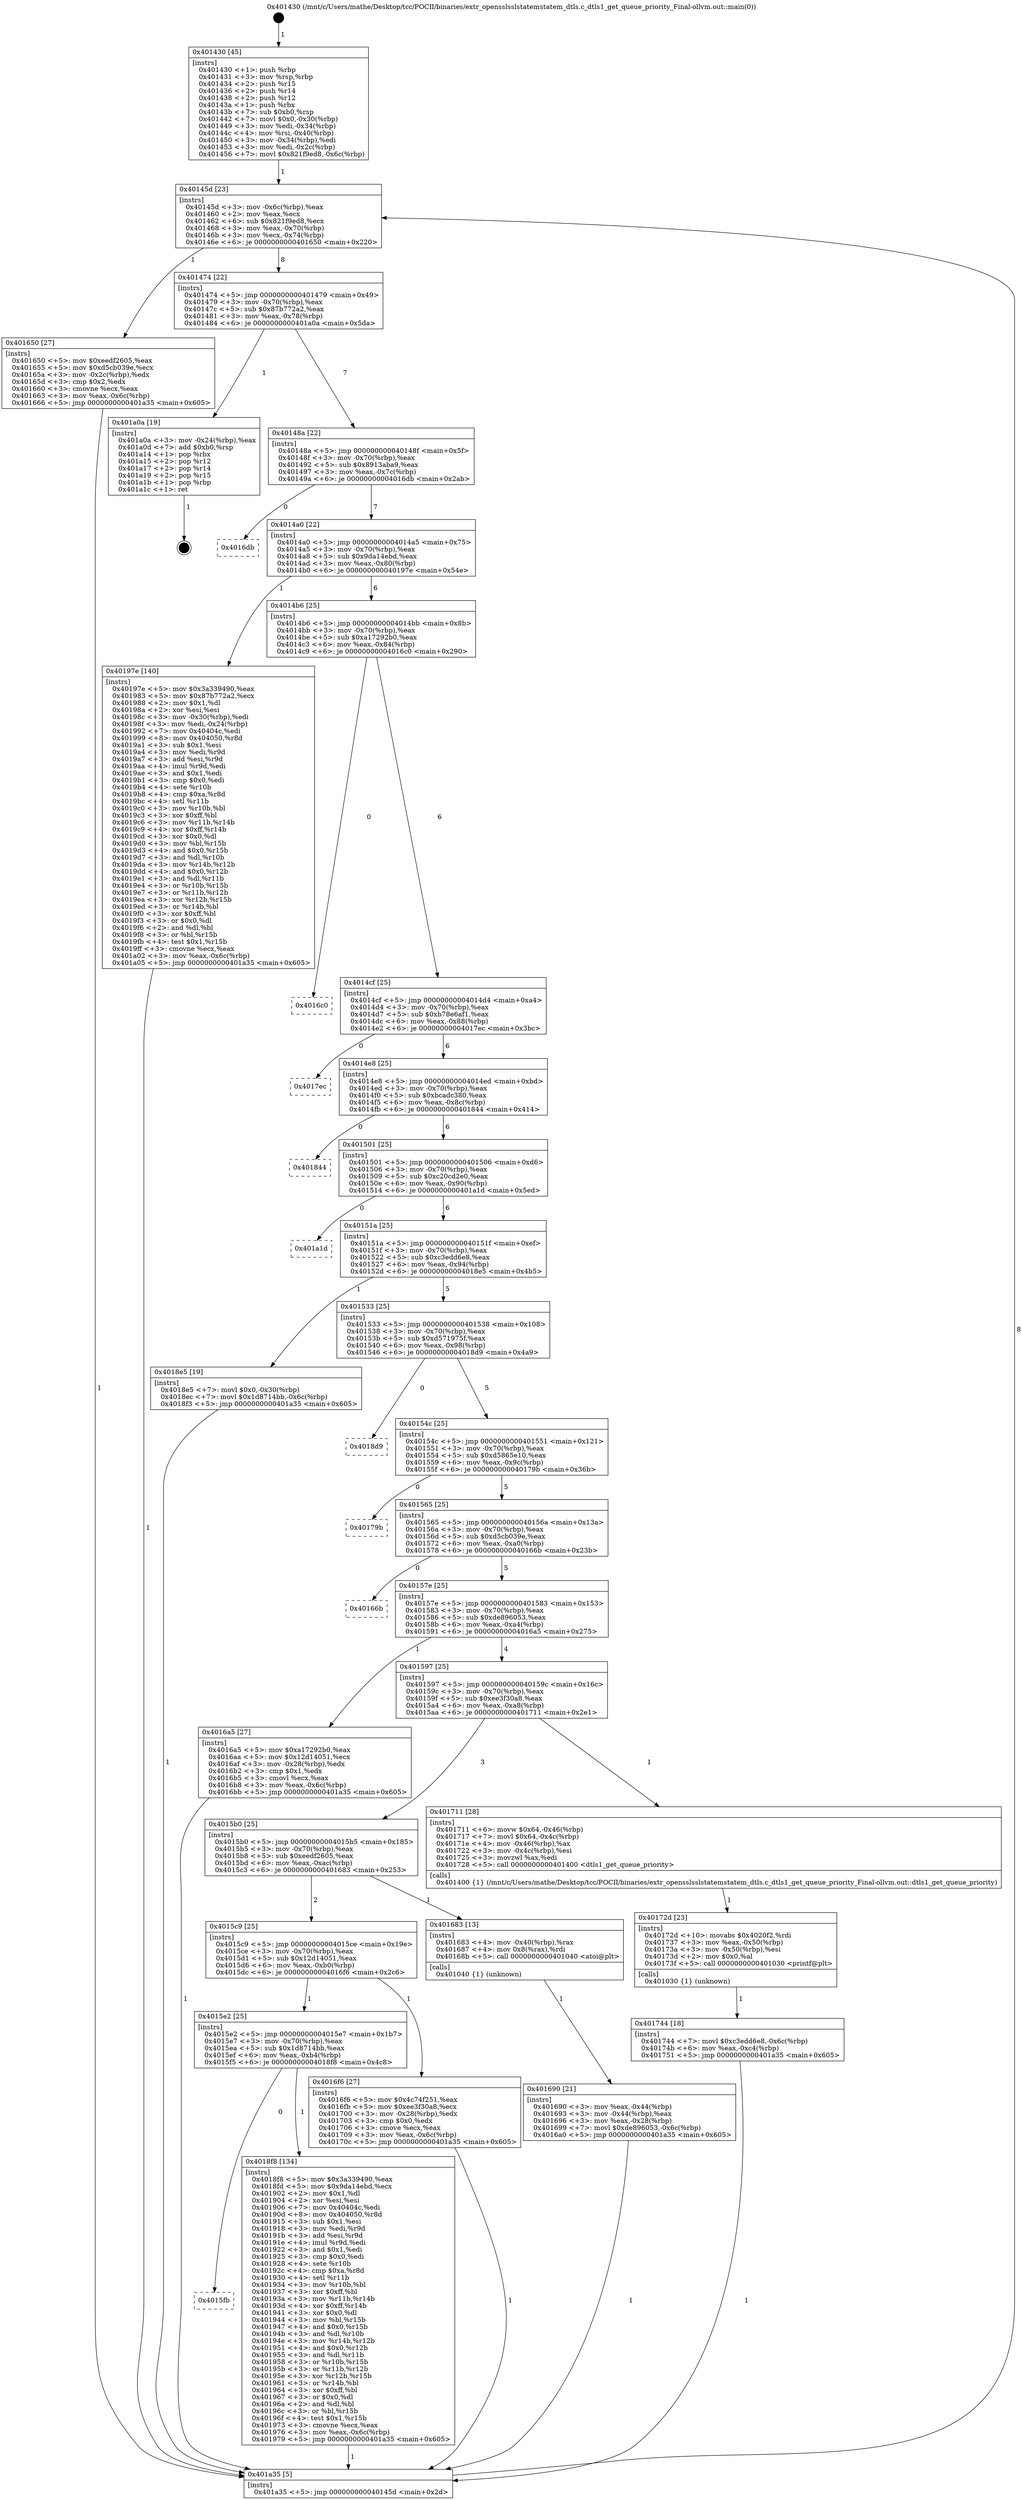 digraph "0x401430" {
  label = "0x401430 (/mnt/c/Users/mathe/Desktop/tcc/POCII/binaries/extr_opensslsslstatemstatem_dtls.c_dtls1_get_queue_priority_Final-ollvm.out::main(0))"
  labelloc = "t"
  node[shape=record]

  Entry [label="",width=0.3,height=0.3,shape=circle,fillcolor=black,style=filled]
  "0x40145d" [label="{
     0x40145d [23]\l
     | [instrs]\l
     &nbsp;&nbsp;0x40145d \<+3\>: mov -0x6c(%rbp),%eax\l
     &nbsp;&nbsp;0x401460 \<+2\>: mov %eax,%ecx\l
     &nbsp;&nbsp;0x401462 \<+6\>: sub $0x821f9ed8,%ecx\l
     &nbsp;&nbsp;0x401468 \<+3\>: mov %eax,-0x70(%rbp)\l
     &nbsp;&nbsp;0x40146b \<+3\>: mov %ecx,-0x74(%rbp)\l
     &nbsp;&nbsp;0x40146e \<+6\>: je 0000000000401650 \<main+0x220\>\l
  }"]
  "0x401650" [label="{
     0x401650 [27]\l
     | [instrs]\l
     &nbsp;&nbsp;0x401650 \<+5\>: mov $0xeedf2605,%eax\l
     &nbsp;&nbsp;0x401655 \<+5\>: mov $0xd5cb039e,%ecx\l
     &nbsp;&nbsp;0x40165a \<+3\>: mov -0x2c(%rbp),%edx\l
     &nbsp;&nbsp;0x40165d \<+3\>: cmp $0x2,%edx\l
     &nbsp;&nbsp;0x401660 \<+3\>: cmovne %ecx,%eax\l
     &nbsp;&nbsp;0x401663 \<+3\>: mov %eax,-0x6c(%rbp)\l
     &nbsp;&nbsp;0x401666 \<+5\>: jmp 0000000000401a35 \<main+0x605\>\l
  }"]
  "0x401474" [label="{
     0x401474 [22]\l
     | [instrs]\l
     &nbsp;&nbsp;0x401474 \<+5\>: jmp 0000000000401479 \<main+0x49\>\l
     &nbsp;&nbsp;0x401479 \<+3\>: mov -0x70(%rbp),%eax\l
     &nbsp;&nbsp;0x40147c \<+5\>: sub $0x87b772a2,%eax\l
     &nbsp;&nbsp;0x401481 \<+3\>: mov %eax,-0x78(%rbp)\l
     &nbsp;&nbsp;0x401484 \<+6\>: je 0000000000401a0a \<main+0x5da\>\l
  }"]
  "0x401a35" [label="{
     0x401a35 [5]\l
     | [instrs]\l
     &nbsp;&nbsp;0x401a35 \<+5\>: jmp 000000000040145d \<main+0x2d\>\l
  }"]
  "0x401430" [label="{
     0x401430 [45]\l
     | [instrs]\l
     &nbsp;&nbsp;0x401430 \<+1\>: push %rbp\l
     &nbsp;&nbsp;0x401431 \<+3\>: mov %rsp,%rbp\l
     &nbsp;&nbsp;0x401434 \<+2\>: push %r15\l
     &nbsp;&nbsp;0x401436 \<+2\>: push %r14\l
     &nbsp;&nbsp;0x401438 \<+2\>: push %r12\l
     &nbsp;&nbsp;0x40143a \<+1\>: push %rbx\l
     &nbsp;&nbsp;0x40143b \<+7\>: sub $0xb0,%rsp\l
     &nbsp;&nbsp;0x401442 \<+7\>: movl $0x0,-0x30(%rbp)\l
     &nbsp;&nbsp;0x401449 \<+3\>: mov %edi,-0x34(%rbp)\l
     &nbsp;&nbsp;0x40144c \<+4\>: mov %rsi,-0x40(%rbp)\l
     &nbsp;&nbsp;0x401450 \<+3\>: mov -0x34(%rbp),%edi\l
     &nbsp;&nbsp;0x401453 \<+3\>: mov %edi,-0x2c(%rbp)\l
     &nbsp;&nbsp;0x401456 \<+7\>: movl $0x821f9ed8,-0x6c(%rbp)\l
  }"]
  Exit [label="",width=0.3,height=0.3,shape=circle,fillcolor=black,style=filled,peripheries=2]
  "0x401a0a" [label="{
     0x401a0a [19]\l
     | [instrs]\l
     &nbsp;&nbsp;0x401a0a \<+3\>: mov -0x24(%rbp),%eax\l
     &nbsp;&nbsp;0x401a0d \<+7\>: add $0xb0,%rsp\l
     &nbsp;&nbsp;0x401a14 \<+1\>: pop %rbx\l
     &nbsp;&nbsp;0x401a15 \<+2\>: pop %r12\l
     &nbsp;&nbsp;0x401a17 \<+2\>: pop %r14\l
     &nbsp;&nbsp;0x401a19 \<+2\>: pop %r15\l
     &nbsp;&nbsp;0x401a1b \<+1\>: pop %rbp\l
     &nbsp;&nbsp;0x401a1c \<+1\>: ret\l
  }"]
  "0x40148a" [label="{
     0x40148a [22]\l
     | [instrs]\l
     &nbsp;&nbsp;0x40148a \<+5\>: jmp 000000000040148f \<main+0x5f\>\l
     &nbsp;&nbsp;0x40148f \<+3\>: mov -0x70(%rbp),%eax\l
     &nbsp;&nbsp;0x401492 \<+5\>: sub $0x8913aba9,%eax\l
     &nbsp;&nbsp;0x401497 \<+3\>: mov %eax,-0x7c(%rbp)\l
     &nbsp;&nbsp;0x40149a \<+6\>: je 00000000004016db \<main+0x2ab\>\l
  }"]
  "0x4015fb" [label="{
     0x4015fb\l
  }", style=dashed]
  "0x4016db" [label="{
     0x4016db\l
  }", style=dashed]
  "0x4014a0" [label="{
     0x4014a0 [22]\l
     | [instrs]\l
     &nbsp;&nbsp;0x4014a0 \<+5\>: jmp 00000000004014a5 \<main+0x75\>\l
     &nbsp;&nbsp;0x4014a5 \<+3\>: mov -0x70(%rbp),%eax\l
     &nbsp;&nbsp;0x4014a8 \<+5\>: sub $0x9da14ebd,%eax\l
     &nbsp;&nbsp;0x4014ad \<+3\>: mov %eax,-0x80(%rbp)\l
     &nbsp;&nbsp;0x4014b0 \<+6\>: je 000000000040197e \<main+0x54e\>\l
  }"]
  "0x4018f8" [label="{
     0x4018f8 [134]\l
     | [instrs]\l
     &nbsp;&nbsp;0x4018f8 \<+5\>: mov $0x3a339490,%eax\l
     &nbsp;&nbsp;0x4018fd \<+5\>: mov $0x9da14ebd,%ecx\l
     &nbsp;&nbsp;0x401902 \<+2\>: mov $0x1,%dl\l
     &nbsp;&nbsp;0x401904 \<+2\>: xor %esi,%esi\l
     &nbsp;&nbsp;0x401906 \<+7\>: mov 0x40404c,%edi\l
     &nbsp;&nbsp;0x40190d \<+8\>: mov 0x404050,%r8d\l
     &nbsp;&nbsp;0x401915 \<+3\>: sub $0x1,%esi\l
     &nbsp;&nbsp;0x401918 \<+3\>: mov %edi,%r9d\l
     &nbsp;&nbsp;0x40191b \<+3\>: add %esi,%r9d\l
     &nbsp;&nbsp;0x40191e \<+4\>: imul %r9d,%edi\l
     &nbsp;&nbsp;0x401922 \<+3\>: and $0x1,%edi\l
     &nbsp;&nbsp;0x401925 \<+3\>: cmp $0x0,%edi\l
     &nbsp;&nbsp;0x401928 \<+4\>: sete %r10b\l
     &nbsp;&nbsp;0x40192c \<+4\>: cmp $0xa,%r8d\l
     &nbsp;&nbsp;0x401930 \<+4\>: setl %r11b\l
     &nbsp;&nbsp;0x401934 \<+3\>: mov %r10b,%bl\l
     &nbsp;&nbsp;0x401937 \<+3\>: xor $0xff,%bl\l
     &nbsp;&nbsp;0x40193a \<+3\>: mov %r11b,%r14b\l
     &nbsp;&nbsp;0x40193d \<+4\>: xor $0xff,%r14b\l
     &nbsp;&nbsp;0x401941 \<+3\>: xor $0x0,%dl\l
     &nbsp;&nbsp;0x401944 \<+3\>: mov %bl,%r15b\l
     &nbsp;&nbsp;0x401947 \<+4\>: and $0x0,%r15b\l
     &nbsp;&nbsp;0x40194b \<+3\>: and %dl,%r10b\l
     &nbsp;&nbsp;0x40194e \<+3\>: mov %r14b,%r12b\l
     &nbsp;&nbsp;0x401951 \<+4\>: and $0x0,%r12b\l
     &nbsp;&nbsp;0x401955 \<+3\>: and %dl,%r11b\l
     &nbsp;&nbsp;0x401958 \<+3\>: or %r10b,%r15b\l
     &nbsp;&nbsp;0x40195b \<+3\>: or %r11b,%r12b\l
     &nbsp;&nbsp;0x40195e \<+3\>: xor %r12b,%r15b\l
     &nbsp;&nbsp;0x401961 \<+3\>: or %r14b,%bl\l
     &nbsp;&nbsp;0x401964 \<+3\>: xor $0xff,%bl\l
     &nbsp;&nbsp;0x401967 \<+3\>: or $0x0,%dl\l
     &nbsp;&nbsp;0x40196a \<+2\>: and %dl,%bl\l
     &nbsp;&nbsp;0x40196c \<+3\>: or %bl,%r15b\l
     &nbsp;&nbsp;0x40196f \<+4\>: test $0x1,%r15b\l
     &nbsp;&nbsp;0x401973 \<+3\>: cmovne %ecx,%eax\l
     &nbsp;&nbsp;0x401976 \<+3\>: mov %eax,-0x6c(%rbp)\l
     &nbsp;&nbsp;0x401979 \<+5\>: jmp 0000000000401a35 \<main+0x605\>\l
  }"]
  "0x40197e" [label="{
     0x40197e [140]\l
     | [instrs]\l
     &nbsp;&nbsp;0x40197e \<+5\>: mov $0x3a339490,%eax\l
     &nbsp;&nbsp;0x401983 \<+5\>: mov $0x87b772a2,%ecx\l
     &nbsp;&nbsp;0x401988 \<+2\>: mov $0x1,%dl\l
     &nbsp;&nbsp;0x40198a \<+2\>: xor %esi,%esi\l
     &nbsp;&nbsp;0x40198c \<+3\>: mov -0x30(%rbp),%edi\l
     &nbsp;&nbsp;0x40198f \<+3\>: mov %edi,-0x24(%rbp)\l
     &nbsp;&nbsp;0x401992 \<+7\>: mov 0x40404c,%edi\l
     &nbsp;&nbsp;0x401999 \<+8\>: mov 0x404050,%r8d\l
     &nbsp;&nbsp;0x4019a1 \<+3\>: sub $0x1,%esi\l
     &nbsp;&nbsp;0x4019a4 \<+3\>: mov %edi,%r9d\l
     &nbsp;&nbsp;0x4019a7 \<+3\>: add %esi,%r9d\l
     &nbsp;&nbsp;0x4019aa \<+4\>: imul %r9d,%edi\l
     &nbsp;&nbsp;0x4019ae \<+3\>: and $0x1,%edi\l
     &nbsp;&nbsp;0x4019b1 \<+3\>: cmp $0x0,%edi\l
     &nbsp;&nbsp;0x4019b4 \<+4\>: sete %r10b\l
     &nbsp;&nbsp;0x4019b8 \<+4\>: cmp $0xa,%r8d\l
     &nbsp;&nbsp;0x4019bc \<+4\>: setl %r11b\l
     &nbsp;&nbsp;0x4019c0 \<+3\>: mov %r10b,%bl\l
     &nbsp;&nbsp;0x4019c3 \<+3\>: xor $0xff,%bl\l
     &nbsp;&nbsp;0x4019c6 \<+3\>: mov %r11b,%r14b\l
     &nbsp;&nbsp;0x4019c9 \<+4\>: xor $0xff,%r14b\l
     &nbsp;&nbsp;0x4019cd \<+3\>: xor $0x0,%dl\l
     &nbsp;&nbsp;0x4019d0 \<+3\>: mov %bl,%r15b\l
     &nbsp;&nbsp;0x4019d3 \<+4\>: and $0x0,%r15b\l
     &nbsp;&nbsp;0x4019d7 \<+3\>: and %dl,%r10b\l
     &nbsp;&nbsp;0x4019da \<+3\>: mov %r14b,%r12b\l
     &nbsp;&nbsp;0x4019dd \<+4\>: and $0x0,%r12b\l
     &nbsp;&nbsp;0x4019e1 \<+3\>: and %dl,%r11b\l
     &nbsp;&nbsp;0x4019e4 \<+3\>: or %r10b,%r15b\l
     &nbsp;&nbsp;0x4019e7 \<+3\>: or %r11b,%r12b\l
     &nbsp;&nbsp;0x4019ea \<+3\>: xor %r12b,%r15b\l
     &nbsp;&nbsp;0x4019ed \<+3\>: or %r14b,%bl\l
     &nbsp;&nbsp;0x4019f0 \<+3\>: xor $0xff,%bl\l
     &nbsp;&nbsp;0x4019f3 \<+3\>: or $0x0,%dl\l
     &nbsp;&nbsp;0x4019f6 \<+2\>: and %dl,%bl\l
     &nbsp;&nbsp;0x4019f8 \<+3\>: or %bl,%r15b\l
     &nbsp;&nbsp;0x4019fb \<+4\>: test $0x1,%r15b\l
     &nbsp;&nbsp;0x4019ff \<+3\>: cmovne %ecx,%eax\l
     &nbsp;&nbsp;0x401a02 \<+3\>: mov %eax,-0x6c(%rbp)\l
     &nbsp;&nbsp;0x401a05 \<+5\>: jmp 0000000000401a35 \<main+0x605\>\l
  }"]
  "0x4014b6" [label="{
     0x4014b6 [25]\l
     | [instrs]\l
     &nbsp;&nbsp;0x4014b6 \<+5\>: jmp 00000000004014bb \<main+0x8b\>\l
     &nbsp;&nbsp;0x4014bb \<+3\>: mov -0x70(%rbp),%eax\l
     &nbsp;&nbsp;0x4014be \<+5\>: sub $0xa17292b0,%eax\l
     &nbsp;&nbsp;0x4014c3 \<+6\>: mov %eax,-0x84(%rbp)\l
     &nbsp;&nbsp;0x4014c9 \<+6\>: je 00000000004016c0 \<main+0x290\>\l
  }"]
  "0x401744" [label="{
     0x401744 [18]\l
     | [instrs]\l
     &nbsp;&nbsp;0x401744 \<+7\>: movl $0xc3edd6e8,-0x6c(%rbp)\l
     &nbsp;&nbsp;0x40174b \<+6\>: mov %eax,-0xc4(%rbp)\l
     &nbsp;&nbsp;0x401751 \<+5\>: jmp 0000000000401a35 \<main+0x605\>\l
  }"]
  "0x4016c0" [label="{
     0x4016c0\l
  }", style=dashed]
  "0x4014cf" [label="{
     0x4014cf [25]\l
     | [instrs]\l
     &nbsp;&nbsp;0x4014cf \<+5\>: jmp 00000000004014d4 \<main+0xa4\>\l
     &nbsp;&nbsp;0x4014d4 \<+3\>: mov -0x70(%rbp),%eax\l
     &nbsp;&nbsp;0x4014d7 \<+5\>: sub $0xb78e6af1,%eax\l
     &nbsp;&nbsp;0x4014dc \<+6\>: mov %eax,-0x88(%rbp)\l
     &nbsp;&nbsp;0x4014e2 \<+6\>: je 00000000004017ec \<main+0x3bc\>\l
  }"]
  "0x40172d" [label="{
     0x40172d [23]\l
     | [instrs]\l
     &nbsp;&nbsp;0x40172d \<+10\>: movabs $0x4020f2,%rdi\l
     &nbsp;&nbsp;0x401737 \<+3\>: mov %eax,-0x50(%rbp)\l
     &nbsp;&nbsp;0x40173a \<+3\>: mov -0x50(%rbp),%esi\l
     &nbsp;&nbsp;0x40173d \<+2\>: mov $0x0,%al\l
     &nbsp;&nbsp;0x40173f \<+5\>: call 0000000000401030 \<printf@plt\>\l
     | [calls]\l
     &nbsp;&nbsp;0x401030 \{1\} (unknown)\l
  }"]
  "0x4017ec" [label="{
     0x4017ec\l
  }", style=dashed]
  "0x4014e8" [label="{
     0x4014e8 [25]\l
     | [instrs]\l
     &nbsp;&nbsp;0x4014e8 \<+5\>: jmp 00000000004014ed \<main+0xbd\>\l
     &nbsp;&nbsp;0x4014ed \<+3\>: mov -0x70(%rbp),%eax\l
     &nbsp;&nbsp;0x4014f0 \<+5\>: sub $0xbcadc380,%eax\l
     &nbsp;&nbsp;0x4014f5 \<+6\>: mov %eax,-0x8c(%rbp)\l
     &nbsp;&nbsp;0x4014fb \<+6\>: je 0000000000401844 \<main+0x414\>\l
  }"]
  "0x4015e2" [label="{
     0x4015e2 [25]\l
     | [instrs]\l
     &nbsp;&nbsp;0x4015e2 \<+5\>: jmp 00000000004015e7 \<main+0x1b7\>\l
     &nbsp;&nbsp;0x4015e7 \<+3\>: mov -0x70(%rbp),%eax\l
     &nbsp;&nbsp;0x4015ea \<+5\>: sub $0x1d8714bb,%eax\l
     &nbsp;&nbsp;0x4015ef \<+6\>: mov %eax,-0xb4(%rbp)\l
     &nbsp;&nbsp;0x4015f5 \<+6\>: je 00000000004018f8 \<main+0x4c8\>\l
  }"]
  "0x401844" [label="{
     0x401844\l
  }", style=dashed]
  "0x401501" [label="{
     0x401501 [25]\l
     | [instrs]\l
     &nbsp;&nbsp;0x401501 \<+5\>: jmp 0000000000401506 \<main+0xd6\>\l
     &nbsp;&nbsp;0x401506 \<+3\>: mov -0x70(%rbp),%eax\l
     &nbsp;&nbsp;0x401509 \<+5\>: sub $0xc20cd2e0,%eax\l
     &nbsp;&nbsp;0x40150e \<+6\>: mov %eax,-0x90(%rbp)\l
     &nbsp;&nbsp;0x401514 \<+6\>: je 0000000000401a1d \<main+0x5ed\>\l
  }"]
  "0x4016f6" [label="{
     0x4016f6 [27]\l
     | [instrs]\l
     &nbsp;&nbsp;0x4016f6 \<+5\>: mov $0x4c74f251,%eax\l
     &nbsp;&nbsp;0x4016fb \<+5\>: mov $0xee3f30a8,%ecx\l
     &nbsp;&nbsp;0x401700 \<+3\>: mov -0x28(%rbp),%edx\l
     &nbsp;&nbsp;0x401703 \<+3\>: cmp $0x0,%edx\l
     &nbsp;&nbsp;0x401706 \<+3\>: cmove %ecx,%eax\l
     &nbsp;&nbsp;0x401709 \<+3\>: mov %eax,-0x6c(%rbp)\l
     &nbsp;&nbsp;0x40170c \<+5\>: jmp 0000000000401a35 \<main+0x605\>\l
  }"]
  "0x401a1d" [label="{
     0x401a1d\l
  }", style=dashed]
  "0x40151a" [label="{
     0x40151a [25]\l
     | [instrs]\l
     &nbsp;&nbsp;0x40151a \<+5\>: jmp 000000000040151f \<main+0xef\>\l
     &nbsp;&nbsp;0x40151f \<+3\>: mov -0x70(%rbp),%eax\l
     &nbsp;&nbsp;0x401522 \<+5\>: sub $0xc3edd6e8,%eax\l
     &nbsp;&nbsp;0x401527 \<+6\>: mov %eax,-0x94(%rbp)\l
     &nbsp;&nbsp;0x40152d \<+6\>: je 00000000004018e5 \<main+0x4b5\>\l
  }"]
  "0x401690" [label="{
     0x401690 [21]\l
     | [instrs]\l
     &nbsp;&nbsp;0x401690 \<+3\>: mov %eax,-0x44(%rbp)\l
     &nbsp;&nbsp;0x401693 \<+3\>: mov -0x44(%rbp),%eax\l
     &nbsp;&nbsp;0x401696 \<+3\>: mov %eax,-0x28(%rbp)\l
     &nbsp;&nbsp;0x401699 \<+7\>: movl $0xde896053,-0x6c(%rbp)\l
     &nbsp;&nbsp;0x4016a0 \<+5\>: jmp 0000000000401a35 \<main+0x605\>\l
  }"]
  "0x4018e5" [label="{
     0x4018e5 [19]\l
     | [instrs]\l
     &nbsp;&nbsp;0x4018e5 \<+7\>: movl $0x0,-0x30(%rbp)\l
     &nbsp;&nbsp;0x4018ec \<+7\>: movl $0x1d8714bb,-0x6c(%rbp)\l
     &nbsp;&nbsp;0x4018f3 \<+5\>: jmp 0000000000401a35 \<main+0x605\>\l
  }"]
  "0x401533" [label="{
     0x401533 [25]\l
     | [instrs]\l
     &nbsp;&nbsp;0x401533 \<+5\>: jmp 0000000000401538 \<main+0x108\>\l
     &nbsp;&nbsp;0x401538 \<+3\>: mov -0x70(%rbp),%eax\l
     &nbsp;&nbsp;0x40153b \<+5\>: sub $0xd571975f,%eax\l
     &nbsp;&nbsp;0x401540 \<+6\>: mov %eax,-0x98(%rbp)\l
     &nbsp;&nbsp;0x401546 \<+6\>: je 00000000004018d9 \<main+0x4a9\>\l
  }"]
  "0x4015c9" [label="{
     0x4015c9 [25]\l
     | [instrs]\l
     &nbsp;&nbsp;0x4015c9 \<+5\>: jmp 00000000004015ce \<main+0x19e\>\l
     &nbsp;&nbsp;0x4015ce \<+3\>: mov -0x70(%rbp),%eax\l
     &nbsp;&nbsp;0x4015d1 \<+5\>: sub $0x12d14051,%eax\l
     &nbsp;&nbsp;0x4015d6 \<+6\>: mov %eax,-0xb0(%rbp)\l
     &nbsp;&nbsp;0x4015dc \<+6\>: je 00000000004016f6 \<main+0x2c6\>\l
  }"]
  "0x4018d9" [label="{
     0x4018d9\l
  }", style=dashed]
  "0x40154c" [label="{
     0x40154c [25]\l
     | [instrs]\l
     &nbsp;&nbsp;0x40154c \<+5\>: jmp 0000000000401551 \<main+0x121\>\l
     &nbsp;&nbsp;0x401551 \<+3\>: mov -0x70(%rbp),%eax\l
     &nbsp;&nbsp;0x401554 \<+5\>: sub $0xd5865e10,%eax\l
     &nbsp;&nbsp;0x401559 \<+6\>: mov %eax,-0x9c(%rbp)\l
     &nbsp;&nbsp;0x40155f \<+6\>: je 000000000040179b \<main+0x36b\>\l
  }"]
  "0x401683" [label="{
     0x401683 [13]\l
     | [instrs]\l
     &nbsp;&nbsp;0x401683 \<+4\>: mov -0x40(%rbp),%rax\l
     &nbsp;&nbsp;0x401687 \<+4\>: mov 0x8(%rax),%rdi\l
     &nbsp;&nbsp;0x40168b \<+5\>: call 0000000000401040 \<atoi@plt\>\l
     | [calls]\l
     &nbsp;&nbsp;0x401040 \{1\} (unknown)\l
  }"]
  "0x40179b" [label="{
     0x40179b\l
  }", style=dashed]
  "0x401565" [label="{
     0x401565 [25]\l
     | [instrs]\l
     &nbsp;&nbsp;0x401565 \<+5\>: jmp 000000000040156a \<main+0x13a\>\l
     &nbsp;&nbsp;0x40156a \<+3\>: mov -0x70(%rbp),%eax\l
     &nbsp;&nbsp;0x40156d \<+5\>: sub $0xd5cb039e,%eax\l
     &nbsp;&nbsp;0x401572 \<+6\>: mov %eax,-0xa0(%rbp)\l
     &nbsp;&nbsp;0x401578 \<+6\>: je 000000000040166b \<main+0x23b\>\l
  }"]
  "0x4015b0" [label="{
     0x4015b0 [25]\l
     | [instrs]\l
     &nbsp;&nbsp;0x4015b0 \<+5\>: jmp 00000000004015b5 \<main+0x185\>\l
     &nbsp;&nbsp;0x4015b5 \<+3\>: mov -0x70(%rbp),%eax\l
     &nbsp;&nbsp;0x4015b8 \<+5\>: sub $0xeedf2605,%eax\l
     &nbsp;&nbsp;0x4015bd \<+6\>: mov %eax,-0xac(%rbp)\l
     &nbsp;&nbsp;0x4015c3 \<+6\>: je 0000000000401683 \<main+0x253\>\l
  }"]
  "0x40166b" [label="{
     0x40166b\l
  }", style=dashed]
  "0x40157e" [label="{
     0x40157e [25]\l
     | [instrs]\l
     &nbsp;&nbsp;0x40157e \<+5\>: jmp 0000000000401583 \<main+0x153\>\l
     &nbsp;&nbsp;0x401583 \<+3\>: mov -0x70(%rbp),%eax\l
     &nbsp;&nbsp;0x401586 \<+5\>: sub $0xde896053,%eax\l
     &nbsp;&nbsp;0x40158b \<+6\>: mov %eax,-0xa4(%rbp)\l
     &nbsp;&nbsp;0x401591 \<+6\>: je 00000000004016a5 \<main+0x275\>\l
  }"]
  "0x401711" [label="{
     0x401711 [28]\l
     | [instrs]\l
     &nbsp;&nbsp;0x401711 \<+6\>: movw $0x64,-0x46(%rbp)\l
     &nbsp;&nbsp;0x401717 \<+7\>: movl $0x64,-0x4c(%rbp)\l
     &nbsp;&nbsp;0x40171e \<+4\>: mov -0x46(%rbp),%ax\l
     &nbsp;&nbsp;0x401722 \<+3\>: mov -0x4c(%rbp),%esi\l
     &nbsp;&nbsp;0x401725 \<+3\>: movzwl %ax,%edi\l
     &nbsp;&nbsp;0x401728 \<+5\>: call 0000000000401400 \<dtls1_get_queue_priority\>\l
     | [calls]\l
     &nbsp;&nbsp;0x401400 \{1\} (/mnt/c/Users/mathe/Desktop/tcc/POCII/binaries/extr_opensslsslstatemstatem_dtls.c_dtls1_get_queue_priority_Final-ollvm.out::dtls1_get_queue_priority)\l
  }"]
  "0x4016a5" [label="{
     0x4016a5 [27]\l
     | [instrs]\l
     &nbsp;&nbsp;0x4016a5 \<+5\>: mov $0xa17292b0,%eax\l
     &nbsp;&nbsp;0x4016aa \<+5\>: mov $0x12d14051,%ecx\l
     &nbsp;&nbsp;0x4016af \<+3\>: mov -0x28(%rbp),%edx\l
     &nbsp;&nbsp;0x4016b2 \<+3\>: cmp $0x1,%edx\l
     &nbsp;&nbsp;0x4016b5 \<+3\>: cmovl %ecx,%eax\l
     &nbsp;&nbsp;0x4016b8 \<+3\>: mov %eax,-0x6c(%rbp)\l
     &nbsp;&nbsp;0x4016bb \<+5\>: jmp 0000000000401a35 \<main+0x605\>\l
  }"]
  "0x401597" [label="{
     0x401597 [25]\l
     | [instrs]\l
     &nbsp;&nbsp;0x401597 \<+5\>: jmp 000000000040159c \<main+0x16c\>\l
     &nbsp;&nbsp;0x40159c \<+3\>: mov -0x70(%rbp),%eax\l
     &nbsp;&nbsp;0x40159f \<+5\>: sub $0xee3f30a8,%eax\l
     &nbsp;&nbsp;0x4015a4 \<+6\>: mov %eax,-0xa8(%rbp)\l
     &nbsp;&nbsp;0x4015aa \<+6\>: je 0000000000401711 \<main+0x2e1\>\l
  }"]
  Entry -> "0x401430" [label=" 1"]
  "0x40145d" -> "0x401650" [label=" 1"]
  "0x40145d" -> "0x401474" [label=" 8"]
  "0x401650" -> "0x401a35" [label=" 1"]
  "0x401430" -> "0x40145d" [label=" 1"]
  "0x401a35" -> "0x40145d" [label=" 8"]
  "0x401a0a" -> Exit [label=" 1"]
  "0x401474" -> "0x401a0a" [label=" 1"]
  "0x401474" -> "0x40148a" [label=" 7"]
  "0x40197e" -> "0x401a35" [label=" 1"]
  "0x40148a" -> "0x4016db" [label=" 0"]
  "0x40148a" -> "0x4014a0" [label=" 7"]
  "0x4018f8" -> "0x401a35" [label=" 1"]
  "0x4014a0" -> "0x40197e" [label=" 1"]
  "0x4014a0" -> "0x4014b6" [label=" 6"]
  "0x4015e2" -> "0x4015fb" [label=" 0"]
  "0x4014b6" -> "0x4016c0" [label=" 0"]
  "0x4014b6" -> "0x4014cf" [label=" 6"]
  "0x4015e2" -> "0x4018f8" [label=" 1"]
  "0x4014cf" -> "0x4017ec" [label=" 0"]
  "0x4014cf" -> "0x4014e8" [label=" 6"]
  "0x4018e5" -> "0x401a35" [label=" 1"]
  "0x4014e8" -> "0x401844" [label=" 0"]
  "0x4014e8" -> "0x401501" [label=" 6"]
  "0x401744" -> "0x401a35" [label=" 1"]
  "0x401501" -> "0x401a1d" [label=" 0"]
  "0x401501" -> "0x40151a" [label=" 6"]
  "0x40172d" -> "0x401744" [label=" 1"]
  "0x40151a" -> "0x4018e5" [label=" 1"]
  "0x40151a" -> "0x401533" [label=" 5"]
  "0x4016f6" -> "0x401a35" [label=" 1"]
  "0x401533" -> "0x4018d9" [label=" 0"]
  "0x401533" -> "0x40154c" [label=" 5"]
  "0x4015c9" -> "0x4015e2" [label=" 1"]
  "0x40154c" -> "0x40179b" [label=" 0"]
  "0x40154c" -> "0x401565" [label=" 5"]
  "0x4015c9" -> "0x4016f6" [label=" 1"]
  "0x401565" -> "0x40166b" [label=" 0"]
  "0x401565" -> "0x40157e" [label=" 5"]
  "0x4016a5" -> "0x401a35" [label=" 1"]
  "0x40157e" -> "0x4016a5" [label=" 1"]
  "0x40157e" -> "0x401597" [label=" 4"]
  "0x401690" -> "0x401a35" [label=" 1"]
  "0x401597" -> "0x401711" [label=" 1"]
  "0x401597" -> "0x4015b0" [label=" 3"]
  "0x401711" -> "0x40172d" [label=" 1"]
  "0x4015b0" -> "0x401683" [label=" 1"]
  "0x4015b0" -> "0x4015c9" [label=" 2"]
  "0x401683" -> "0x401690" [label=" 1"]
}
